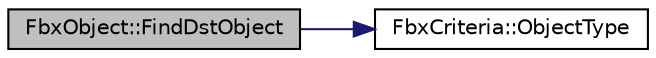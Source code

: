 digraph "FbxObject::FindDstObject"
{
  edge [fontname="Helvetica",fontsize="10",labelfontname="Helvetica",labelfontsize="10"];
  node [fontname="Helvetica",fontsize="10",shape=record];
  rankdir="LR";
  Node118 [label="FbxObject::FindDstObject",height=0.2,width=0.4,color="black", fillcolor="grey75", style="filled", fontcolor="black"];
  Node118 -> Node119 [color="midnightblue",fontsize="10",style="solid",fontname="Helvetica"];
  Node119 [label="FbxCriteria::ObjectType",height=0.2,width=0.4,color="black", fillcolor="white", style="filled",URL="$class_fbx_criteria.html#a760d66022a8febcd3fd0c5fbbb534023"];
}
